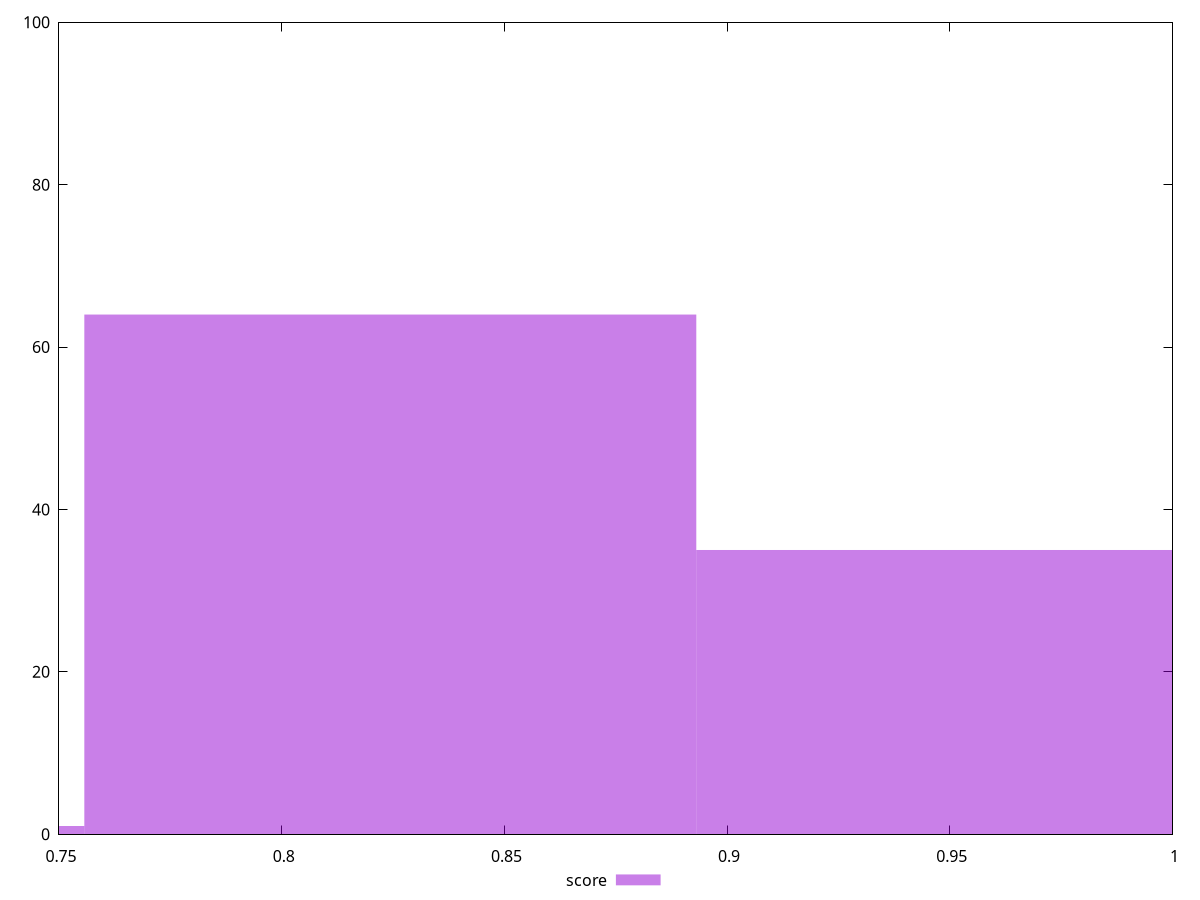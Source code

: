 reset

$score <<EOF
0.8243849659476787 64
0.9617824602722919 35
0.6869874716230656 1
EOF

set key outside below
set boxwidth 0.13739749432461312
set xrange [0.75:1]
set yrange [0:100]
set style fill transparent solid 0.5 noborder
set terminal svg size 640, 490 enhanced background rgb 'white'
set output "report_00007_2020-12-11T15:55:29.892Z/uses-http2/samples/pages+cached+noexternal+nofonts/score/histogram.svg"

plot $score title "score" with boxes

reset
